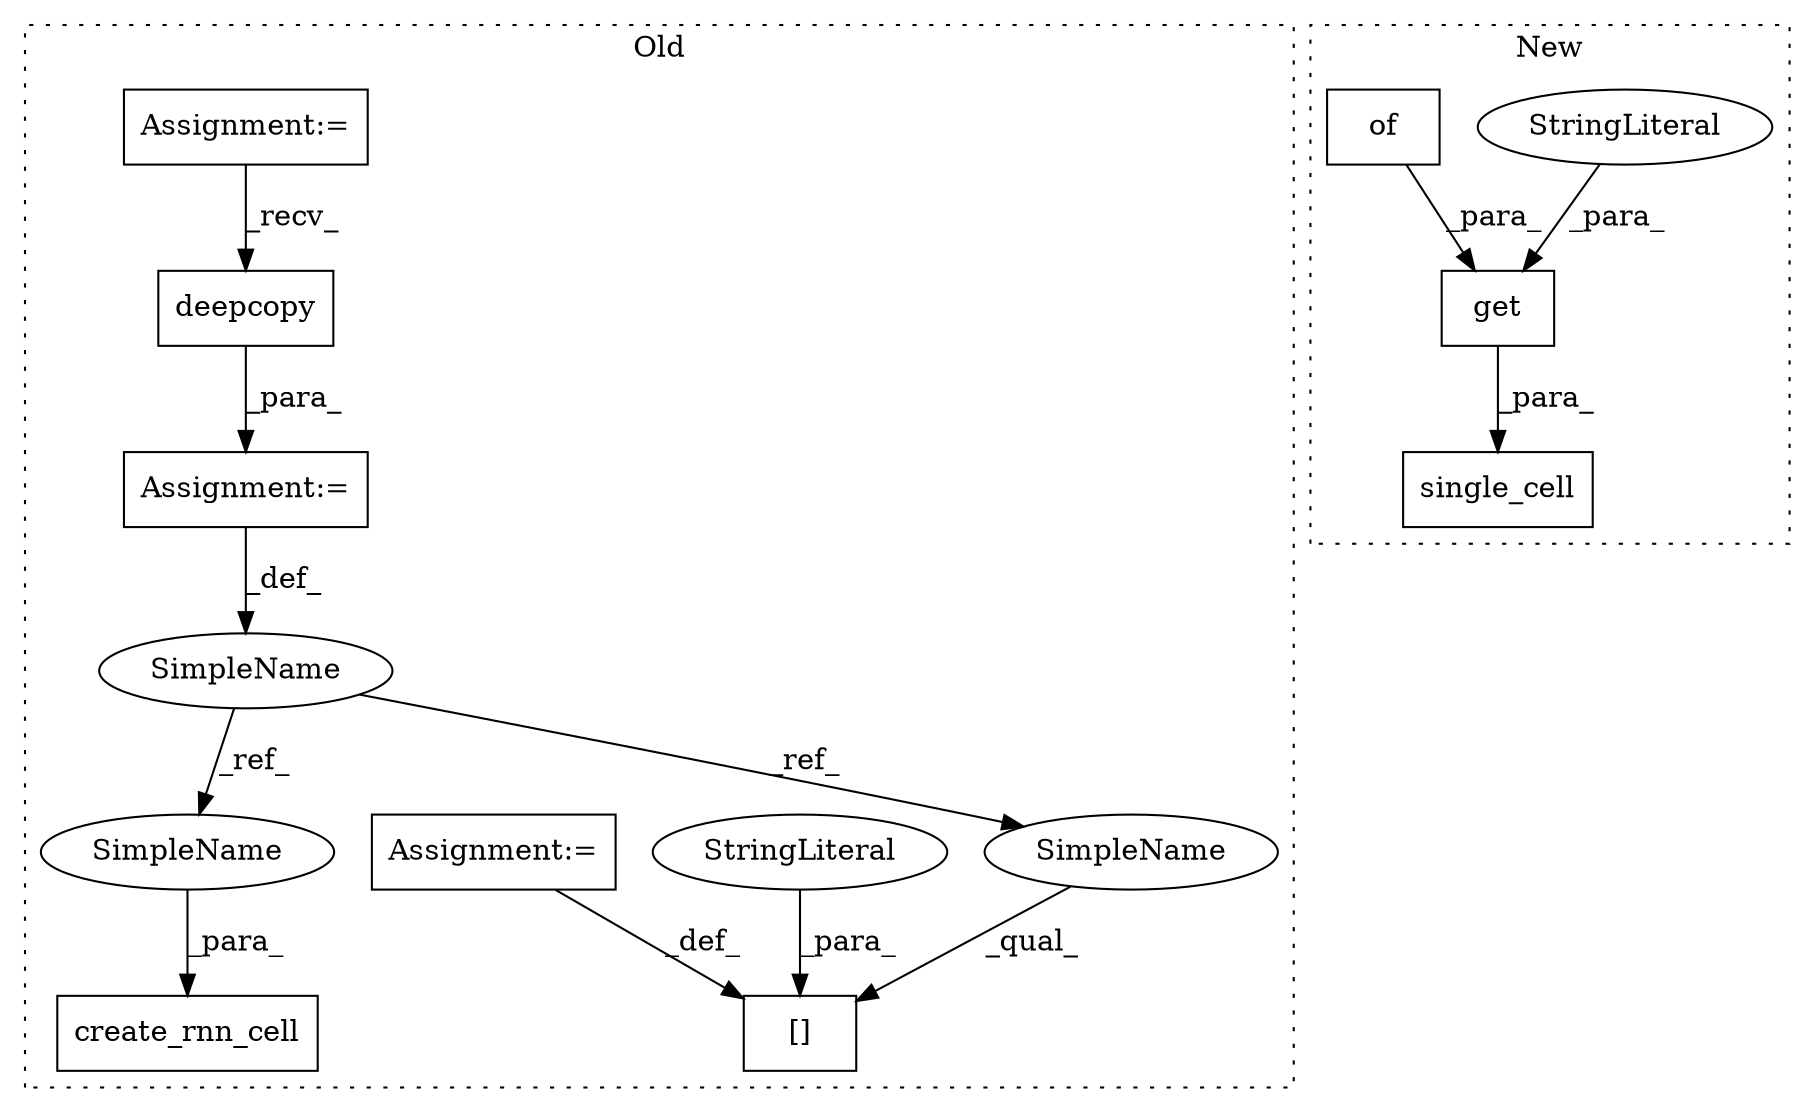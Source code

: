 digraph G {
subgraph cluster0 {
1 [label="create_rnn_cell" a="32" s="5721,5889" l="16,1" shape="box"];
4 [label="SimpleName" a="42" s="5094" l="11" shape="ellipse"];
5 [label="[]" a="2" s="5138,5161" l="12,1" shape="box"];
6 [label="StringLiteral" a="45" s="5150" l="11" shape="ellipse"];
9 [label="deepcopy" a="32" s="5111,5131" l="9,1" shape="box"];
10 [label="Assignment:=" a="7" s="5162" l="1" shape="box"];
11 [label="Assignment:=" a="7" s="4278" l="4" shape="box"];
12 [label="Assignment:=" a="7" s="5105" l="1" shape="box"];
13 [label="SimpleName" a="42" s="5138" l="11" shape="ellipse"];
14 [label="SimpleName" a="42" s="5770" l="11" shape="ellipse"];
label = "Old";
style="dotted";
}
subgraph cluster1 {
2 [label="get" a="32" s="5378,5409" l="4,1" shape="box"];
3 [label="StringLiteral" a="45" s="5382" l="18" shape="ellipse"];
7 [label="of" a="32" s="5405" l="4" shape="box"];
8 [label="single_cell" a="32" s="5329,5529" l="12,1" shape="box"];
label = "New";
style="dotted";
}
2 -> 8 [label="_para_"];
3 -> 2 [label="_para_"];
4 -> 13 [label="_ref_"];
4 -> 14 [label="_ref_"];
6 -> 5 [label="_para_"];
7 -> 2 [label="_para_"];
9 -> 12 [label="_para_"];
10 -> 5 [label="_def_"];
11 -> 9 [label="_recv_"];
12 -> 4 [label="_def_"];
13 -> 5 [label="_qual_"];
14 -> 1 [label="_para_"];
}